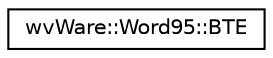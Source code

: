 digraph "类继承关系图"
{
  edge [fontname="Helvetica",fontsize="10",labelfontname="Helvetica",labelfontsize="10"];
  node [fontname="Helvetica",fontsize="10",shape=record];
  rankdir="LR";
  Node0 [label="wvWare::Word95::BTE",height=0.2,width=0.4,color="black", fillcolor="white", style="filled",URL="$structwv_ware_1_1_word95_1_1_b_t_e.html"];
}

